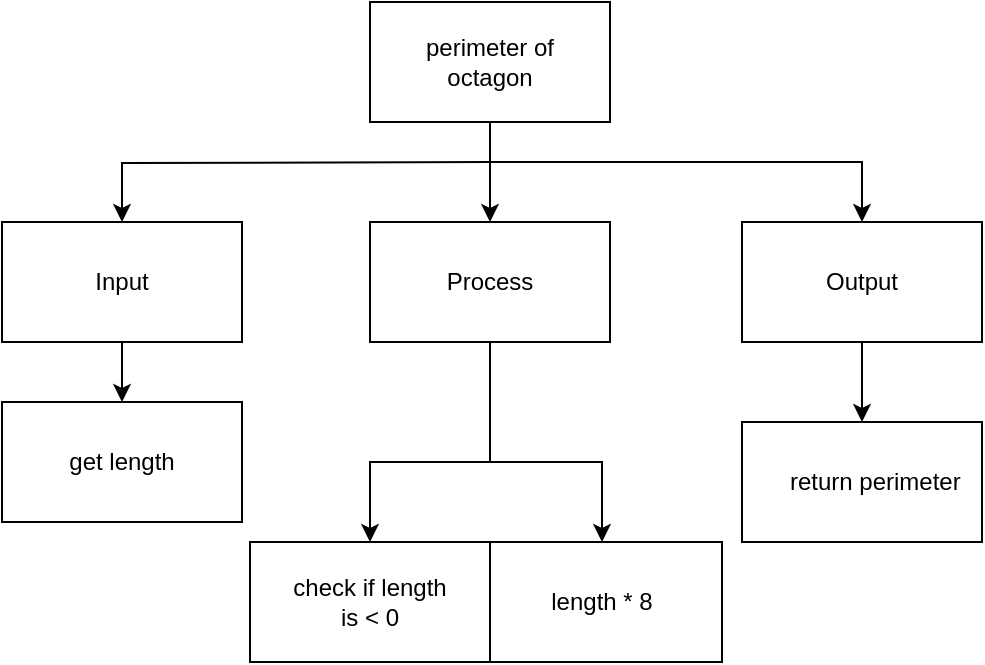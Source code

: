 <mxfile>
    <diagram id="Smseb0Y5ZLO8-_wWjXUX" name="Page-1">
        <mxGraphModel dx="525" dy="251" grid="1" gridSize="10" guides="1" tooltips="1" connect="1" arrows="1" fold="1" page="1" pageScale="1" pageWidth="827" pageHeight="1169" math="0" shadow="0">
            <root>
                <mxCell id="0"/>
                <mxCell id="1" parent="0"/>
                <mxCell id="3" style="edgeStyle=none;html=1;entryX=0.5;entryY=0;entryDx=0;entryDy=0;" parent="1" source="2" target="4" edge="1">
                    <mxGeometry relative="1" as="geometry">
                        <mxPoint x="414" y="250" as="targetPoint"/>
                        <Array as="points">
                            <mxPoint x="414" y="220"/>
                        </Array>
                    </mxGeometry>
                </mxCell>
                <mxCell id="2" value="perimeter of &lt;br&gt;octagon" style="rounded=0;whiteSpace=wrap;html=1;" parent="1" vertex="1">
                    <mxGeometry x="354" y="140" width="120" height="60" as="geometry"/>
                </mxCell>
                <mxCell id="19" style="edgeStyle=none;html=1;entryX=0.5;entryY=0;entryDx=0;entryDy=0;rounded=0;" parent="1" source="4" target="11" edge="1">
                    <mxGeometry relative="1" as="geometry">
                        <Array as="points">
                            <mxPoint x="414" y="370"/>
                            <mxPoint x="470" y="370"/>
                        </Array>
                    </mxGeometry>
                </mxCell>
                <mxCell id="33" style="edgeStyle=none;html=1;entryX=0.5;entryY=0;entryDx=0;entryDy=0;rounded=0;" edge="1" parent="1" source="4" target="32">
                    <mxGeometry relative="1" as="geometry">
                        <Array as="points">
                            <mxPoint x="414" y="370"/>
                            <mxPoint x="354" y="370"/>
                        </Array>
                    </mxGeometry>
                </mxCell>
                <mxCell id="4" value="Process" style="rounded=0;whiteSpace=wrap;html=1;" parent="1" vertex="1">
                    <mxGeometry x="354" y="250" width="120" height="60" as="geometry"/>
                </mxCell>
                <mxCell id="13" style="edgeStyle=orthogonalEdgeStyle;rounded=0;html=1;" parent="1" source="5" target="12" edge="1">
                    <mxGeometry relative="1" as="geometry"/>
                </mxCell>
                <mxCell id="5" value="Output" style="rounded=0;whiteSpace=wrap;html=1;" parent="1" vertex="1">
                    <mxGeometry x="540" y="250" width="120" height="60" as="geometry"/>
                </mxCell>
                <mxCell id="15" style="edgeStyle=orthogonalEdgeStyle;rounded=0;html=1;entryX=0.5;entryY=0;entryDx=0;entryDy=0;" parent="1" source="6" target="10" edge="1">
                    <mxGeometry relative="1" as="geometry"/>
                </mxCell>
                <mxCell id="6" value="Input" style="rounded=0;whiteSpace=wrap;html=1;" parent="1" vertex="1">
                    <mxGeometry x="170" y="250" width="120" height="60" as="geometry"/>
                </mxCell>
                <mxCell id="8" style="edgeStyle=orthogonalEdgeStyle;html=1;entryX=0.5;entryY=0;entryDx=0;entryDy=0;rounded=0;" parent="1" target="6" edge="1">
                    <mxGeometry relative="1" as="geometry">
                        <mxPoint x="244" y="260" as="targetPoint"/>
                        <mxPoint x="414" y="220" as="sourcePoint"/>
                    </mxGeometry>
                </mxCell>
                <mxCell id="9" style="edgeStyle=none;html=1;entryX=0.5;entryY=0;entryDx=0;entryDy=0;rounded=0;" parent="1" target="5" edge="1">
                    <mxGeometry relative="1" as="geometry">
                        <mxPoint x="600" y="240" as="targetPoint"/>
                        <mxPoint x="410" y="220" as="sourcePoint"/>
                        <Array as="points">
                            <mxPoint x="600" y="220"/>
                        </Array>
                    </mxGeometry>
                </mxCell>
                <mxCell id="10" value="get length" style="rounded=0;whiteSpace=wrap;html=1;" parent="1" vertex="1">
                    <mxGeometry x="170" y="340" width="120" height="60" as="geometry"/>
                </mxCell>
                <mxCell id="11" value="length * 8" style="rounded=0;whiteSpace=wrap;html=1;" parent="1" vertex="1">
                    <mxGeometry x="410" y="410" width="120" height="60" as="geometry"/>
                </mxCell>
                <mxCell id="12" value="&lt;div&gt;&amp;nbsp; &amp;nbsp; return perimeter&lt;/div&gt;" style="rounded=0;whiteSpace=wrap;html=1;" parent="1" vertex="1">
                    <mxGeometry x="540" y="350" width="120" height="60" as="geometry"/>
                </mxCell>
                <mxCell id="32" value="check if length &lt;br&gt;is &amp;lt; 0" style="rounded=0;whiteSpace=wrap;html=1;" vertex="1" parent="1">
                    <mxGeometry x="294" y="410" width="120" height="60" as="geometry"/>
                </mxCell>
            </root>
        </mxGraphModel>
    </diagram>
</mxfile>